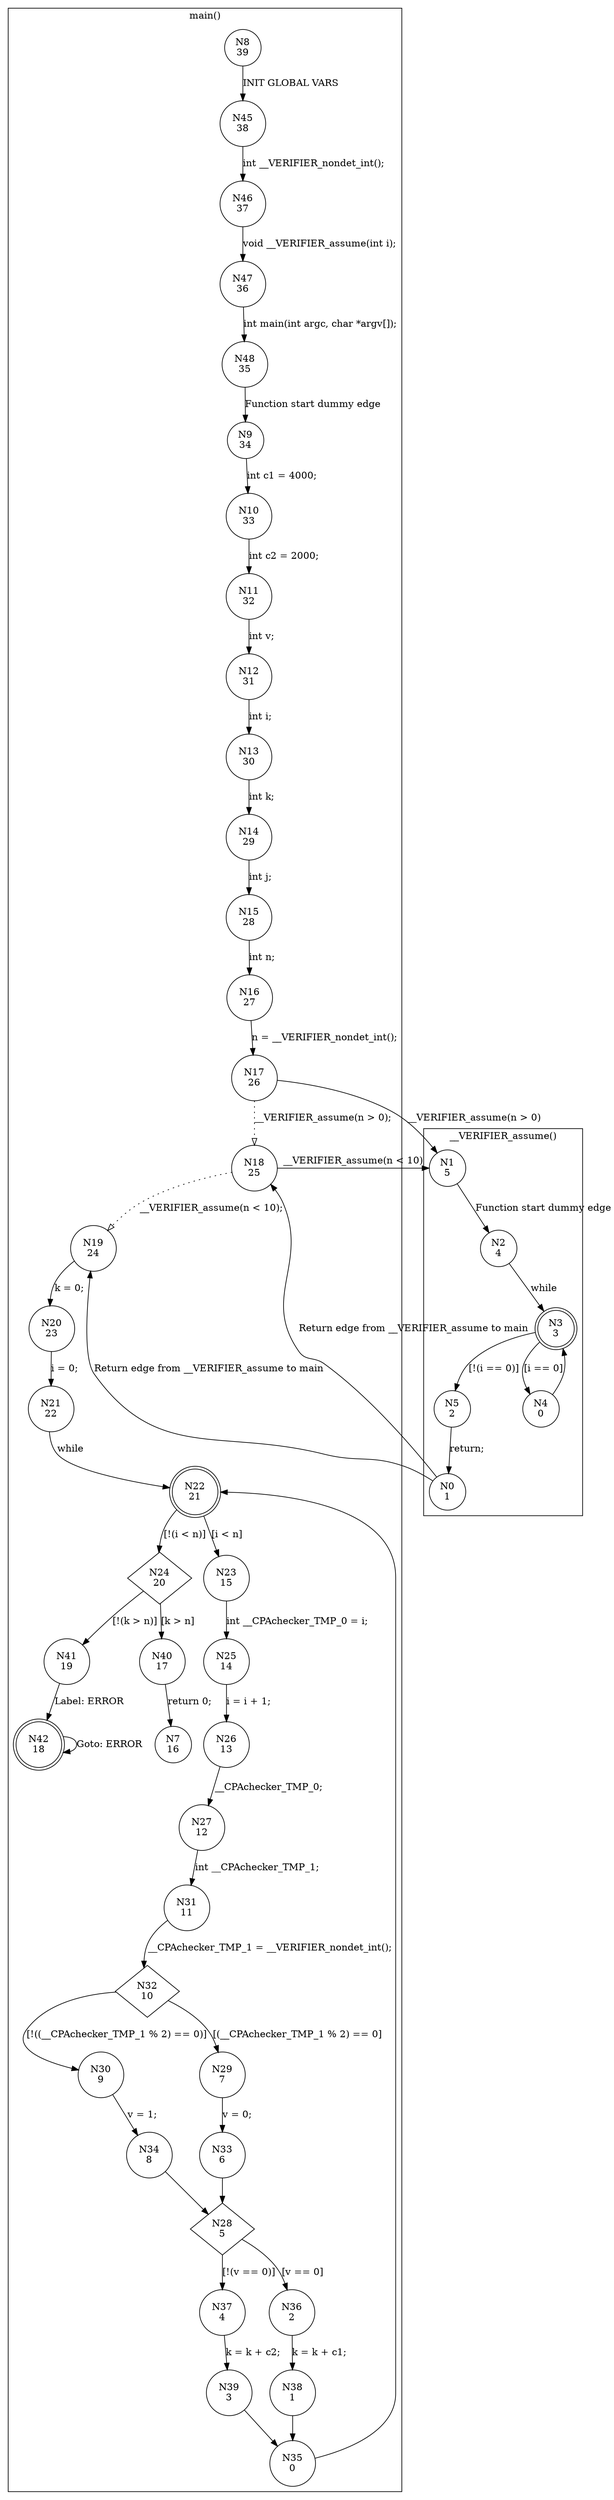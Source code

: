 digraph CFA {
8 [shape="circle" label="N8\n39"]
45 [shape="circle" label="N45\n38"]
46 [shape="circle" label="N46\n37"]
47 [shape="circle" label="N47\n36"]
48 [shape="circle" label="N48\n35"]
9 [shape="circle" label="N9\n34"]
10 [shape="circle" label="N10\n33"]
11 [shape="circle" label="N11\n32"]
12 [shape="circle" label="N12\n31"]
13 [shape="circle" label="N13\n30"]
14 [shape="circle" label="N14\n29"]
15 [shape="circle" label="N15\n28"]
16 [shape="circle" label="N16\n27"]
17 [shape="circle" label="N17\n26"]
1 [shape="circle" label="N1\n5"]
2 [shape="circle" label="N2\n4"]
3 [shape="doublecircle" label="N3\n3"]
5 [shape="circle" label="N5\n2"]
0 [shape="circle" label="N0\n1"]
19 [shape="circle" label="N19\n24"]
20 [shape="circle" label="N20\n23"]
21 [shape="circle" label="N21\n22"]
22 [shape="doublecircle" label="N22\n21"]
24 [shape="diamond" label="N24\n20"]
41 [shape="circle" label="N41\n19"]
42 [shape="doublecircle" label="N42\n18"]
40 [shape="circle" label="N40\n17"]
7 [shape="circle" label="N7\n16"]
23 [shape="circle" label="N23\n15"]
25 [shape="circle" label="N25\n14"]
26 [shape="circle" label="N26\n13"]
27 [shape="circle" label="N27\n12"]
31 [shape="circle" label="N31\n11"]
32 [shape="diamond" label="N32\n10"]
30 [shape="circle" label="N30\n9"]
34 [shape="circle" label="N34\n8"]
28 [shape="diamond" label="N28\n5"]
37 [shape="circle" label="N37\n4"]
39 [shape="circle" label="N39\n3"]
35 [shape="circle" label="N35\n0"]
36 [shape="circle" label="N36\n2"]
38 [shape="circle" label="N38\n1"]
29 [shape="circle" label="N29\n7"]
33 [shape="circle" label="N33\n6"]
18 [shape="circle" label="N18\n25"]
4 [shape="circle" label="N4\n0"]
node [shape="circle"]
subgraph cluster___VERIFIER_assume {
label="__VERIFIER_assume()"
1 -> 2 [label="Function start dummy edge"]
2 -> 3 [label="while"]
3 -> 4 [label="[i == 0]"]
3 -> 5 [label="[!(i == 0)]"]
5 -> 0 [label="return;"]
4 -> 3 [label=""]}
subgraph cluster_main {
label="main()"
8 -> 45 [label="INIT GLOBAL VARS"]
45 -> 46 [label="int __VERIFIER_nondet_int();"]
46 -> 47 [label="void __VERIFIER_assume(int i);"]
47 -> 48 [label="int main(int argc, char *argv[]);"]
48 -> 9 [label="Function start dummy edge"]
9 -> 10 [label="int c1 = 4000;"]
10 -> 11 [label="int c2 = 2000;"]
11 -> 12 [label="int v;"]
12 -> 13 [label="int i;"]
13 -> 14 [label="int k;"]
14 -> 15 [label="int j;"]
15 -> 16 [label="int n;"]
16 -> 17 [label="n = __VERIFIER_nondet_int();"]
17 -> 18 [label="__VERIFIER_assume(n > 0);" style="dotted" arrowhead="empty"]
19 -> 20 [label="k = 0;"]
20 -> 21 [label="i = 0;"]
21 -> 22 [label="while"]
22 -> 23 [label="[i < n]"]
22 -> 24 [label="[!(i < n)]"]
24 -> 40 [label="[k > n]"]
24 -> 41 [label="[!(k > n)]"]
41 -> 42 [label="Label: ERROR"]
42 -> 42 [label="Goto: ERROR"]
40 -> 7 [label="return 0;"]
23 -> 25 [label="int __CPAchecker_TMP_0 = i;"]
25 -> 26 [label="i = i + 1;"]
26 -> 27 [label="__CPAchecker_TMP_0;"]
27 -> 31 [label="int __CPAchecker_TMP_1;"]
31 -> 32 [label="__CPAchecker_TMP_1 = __VERIFIER_nondet_int();"]
32 -> 29 [label="[(__CPAchecker_TMP_1 % 2) == 0]"]
32 -> 30 [label="[!((__CPAchecker_TMP_1 % 2) == 0)]"]
30 -> 34 [label="v = 1;"]
34 -> 28 [label=""]
28 -> 36 [label="[v == 0]"]
28 -> 37 [label="[!(v == 0)]"]
37 -> 39 [label="k = k + c2;"]
39 -> 35 [label=""]
35 -> 22 [label=""]
36 -> 38 [label="k = k + c1;"]
38 -> 35 [label=""]
29 -> 33 [label="v = 0;"]
33 -> 28 [label=""]
18 -> 19 [label="__VERIFIER_assume(n < 10);" style="dotted" arrowhead="empty"]}
17 -> 1 [label="__VERIFIER_assume(n > 0)"]
0 -> 18 [label="Return edge from __VERIFIER_assume to main"]
0 -> 19 [label="Return edge from __VERIFIER_assume to main"]
18 -> 1 [label="__VERIFIER_assume(n < 10)"]}